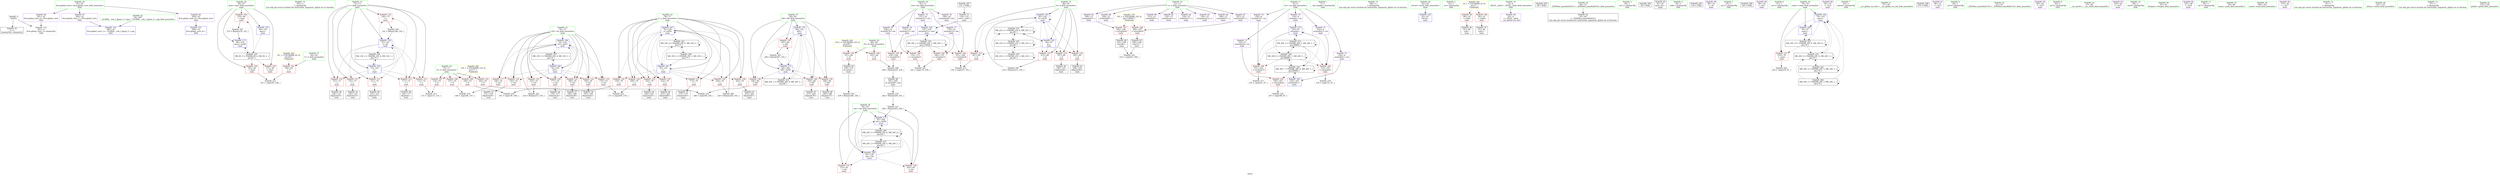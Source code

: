 digraph "SVFG" {
	label="SVFG";

	Node0x55c3a061fb90 [shape=record,color=grey,label="{NodeID: 0\nNullPtr}"];
	Node0x55c3a061fb90 -> Node0x55c3a06432d0[style=solid];
	Node0x55c3a061fb90 -> Node0x55c3a064a9b0[style=solid];
	Node0x55c3a0663a00 [shape=record,color=yellow,style=double,label="{NodeID: 263\n6V_1 = ENCHI(MR_6V_0)\npts\{65 \}\nFun[main]}"];
	Node0x55c3a0663a00 -> Node0x55c3a0643be0[style=dashed];
	Node0x55c3a0643840 [shape=record,color=purple,label="{NodeID: 97\n300\<--32\nllvm.global_ctors_1\<--llvm.global_ctors\nGlob }"];
	Node0x55c3a0643840 -> Node0x55c3a064a8b0[style=solid];
	Node0x55c3a0624350 [shape=record,color=green,label="{NodeID: 14\n103\<--1\n\<--dummyObj\nCan only get source location for instruction, argument, global var or function.}"];
	Node0x55c3a0644400 [shape=record,color=red,label="{NodeID: 111\n113\<--72\n\<--i\nmain\n}"];
	Node0x55c3a0644400 -> Node0x55c3a064f4e0[style=solid];
	Node0x55c3a0642740 [shape=record,color=green,label="{NodeID: 28\n66\<--67\nkase\<--kase_field_insensitive\nmain\n}"];
	Node0x55c3a0642740 -> Node0x55c3a0643cb0[style=solid];
	Node0x55c3a0642740 -> Node0x55c3a0643d80[style=solid];
	Node0x55c3a0642740 -> Node0x55c3a0643e50[style=solid];
	Node0x55c3a0642740 -> Node0x55c3a064ab80[style=solid];
	Node0x55c3a0642740 -> Node0x55c3a064ba20[style=solid];
	Node0x55c3a064ed60 [shape=record,color=grey,label="{NodeID: 208\n260 = Binary(255, 259, )\n}"];
	Node0x55c3a064ed60 -> Node0x55c3a0645390[style=solid];
	Node0x55c3a0649290 [shape=record,color=red,label="{NodeID: 125\n163\<--76\n\<--j\nmain\n}"];
	Node0x55c3a0649290 -> Node0x55c3a0644830[style=solid];
	Node0x55c3a06431d0 [shape=record,color=green,label="{NodeID: 42\n34\<--295\n_GLOBAL__sub_I_Aguin_0_1.cpp\<--_GLOBAL__sub_I_Aguin_0_1.cpp_field_insensitive\n}"];
	Node0x55c3a06431d0 -> Node0x55c3a064a8b0[style=solid];
	Node0x55c3a0650260 [shape=record,color=grey,label="{NodeID: 222\n210 = cmp(201, 209, )\n}"];
	Node0x55c3a0649df0 [shape=record,color=red,label="{NodeID: 139\n248\<--84\n\<--i69\nmain\n}"];
	Node0x55c3a0649df0 -> Node0x55c3a06451f0[style=solid];
	Node0x55c3a06449d0 [shape=record,color=black,label="{NodeID: 56\n178\<--177\nidxprom32\<--\nmain\n}"];
	Node0x55c3a064a9b0 [shape=record,color=blue, style = dotted,label="{NodeID: 153\n301\<--3\nllvm.global_ctors_2\<--dummyVal\nGlob }"];
	Node0x55c3a0645530 [shape=record,color=purple,label="{NodeID: 70\n119\<--8\narrayidx\<--vis\nmain\n}"];
	Node0x55c3a0645530 -> Node0x55c3a064ad20[style=solid];
	Node0x55c3a065f300 [shape=record,color=black,label="{NodeID: 250\nMR_22V_2 = PHI(MR_22V_3, MR_22V_1, )\npts\{81 \}\n}"];
	Node0x55c3a065f300 -> Node0x55c3a0659e00[style=dashed];
	Node0x55c3a065f300 -> Node0x55c3a065d000[style=dashed];
	Node0x55c3a065f300 -> Node0x55c3a065f300[style=dashed];
	Node0x55c3a064b540 [shape=record,color=blue,label="{NodeID: 167\n76\<--229\nj\<--inc64\nmain\n}"];
	Node0x55c3a064b540 -> Node0x55c3a06491c0[style=dashed];
	Node0x55c3a064b540 -> Node0x55c3a0649290[style=dashed];
	Node0x55c3a064b540 -> Node0x55c3a0649360[style=dashed];
	Node0x55c3a064b540 -> Node0x55c3a0649430[style=dashed];
	Node0x55c3a064b540 -> Node0x55c3a0649500[style=dashed];
	Node0x55c3a064b540 -> Node0x55c3a06495d0[style=dashed];
	Node0x55c3a064b540 -> Node0x55c3a06496a0[style=dashed];
	Node0x55c3a064b540 -> Node0x55c3a064b540[style=dashed];
	Node0x55c3a064b540 -> Node0x55c3a065c600[style=dashed];
	Node0x55c3a0646090 [shape=record,color=purple,label="{NodeID: 84\n196\<--12\narrayidx43\<--s\nmain\n}"];
	Node0x55c3a061fa70 [shape=record,color=green,label="{NodeID: 1\n7\<--1\n__dso_handle\<--dummyObj\nGlob }"];
	Node0x55c3a0643940 [shape=record,color=purple,label="{NodeID: 98\n301\<--32\nllvm.global_ctors_2\<--llvm.global_ctors\nGlob }"];
	Node0x55c3a0643940 -> Node0x55c3a064a9b0[style=solid];
	Node0x55c3a0624880 [shape=record,color=green,label="{NodeID: 15\n240\<--1\n\<--dummyObj\nCan only get source location for instruction, argument, global var or function.}"];
	Node0x55c3a06444d0 [shape=record,color=red,label="{NodeID: 112\n117\<--72\n\<--i\nmain\n}"];
	Node0x55c3a06444d0 -> Node0x55c3a0625480[style=solid];
	Node0x55c3a06427d0 [shape=record,color=green,label="{NodeID: 29\n68\<--69\nN\<--N_field_insensitive\nmain\n}"];
	Node0x55c3a06427d0 -> Node0x55c3a0643f20[style=solid];
	Node0x55c3a06427d0 -> Node0x55c3a0643ff0[style=solid];
	Node0x55c3a064eee0 [shape=record,color=grey,label="{NodeID: 209\n216 = Binary(215, 103, )\n}"];
	Node0x55c3a064eee0 -> Node0x55c3a064b3a0[style=solid];
	Node0x55c3a0649360 [shape=record,color=red,label="{NodeID: 126\n169\<--76\n\<--j\nmain\n}"];
	Node0x55c3a0649360 -> Node0x55c3a06503e0[style=solid];
	Node0x55c3a06432d0 [shape=record,color=black,label="{NodeID: 43\n2\<--3\ndummyVal\<--dummyVal\n}"];
	Node0x55c3a06503e0 [shape=record,color=grey,label="{NodeID: 223\n171 = cmp(169, 170, )\n}"];
	Node0x55c3a0649ec0 [shape=record,color=red,label="{NodeID: 140\n256\<--84\n\<--i69\nmain\n}"];
	Node0x55c3a0649ec0 -> Node0x55c3a06452c0[style=solid];
	Node0x55c3a0644aa0 [shape=record,color=black,label="{NodeID: 57\n189\<--188\nidxprom38\<--\nmain\n}"];
	Node0x55c3a064aab0 [shape=record,color=blue,label="{NodeID: 154\n62\<--87\nretval\<--\nmain\n}"];
	Node0x55c3a0645600 [shape=record,color=purple,label="{NodeID: 71\n152\<--8\narrayidx21\<--vis\nmain\n}"];
	Node0x55c3a0645600 -> Node0x55c3a064a060[style=solid];
	Node0x55c3a065f800 [shape=record,color=black,label="{NodeID: 251\nMR_24V_2 = PHI(MR_24V_4, MR_24V_1, )\npts\{83 \}\n}"];
	Node0x55c3a065f800 -> Node0x55c3a064b6e0[style=dashed];
	Node0x55c3a064b610 [shape=record,color=blue,label="{NodeID: 168\n74\<--234\ni16\<--inc67\nmain\n}"];
	Node0x55c3a064b610 -> Node0x55c3a0648c10[style=dashed];
	Node0x55c3a064b610 -> Node0x55c3a0648ce0[style=dashed];
	Node0x55c3a064b610 -> Node0x55c3a0648db0[style=dashed];
	Node0x55c3a064b610 -> Node0x55c3a0648e80[style=dashed];
	Node0x55c3a064b610 -> Node0x55c3a0648f50[style=dashed];
	Node0x55c3a064b610 -> Node0x55c3a0649020[style=dashed];
	Node0x55c3a064b610 -> Node0x55c3a06490f0[style=dashed];
	Node0x55c3a064b610 -> Node0x55c3a064b610[style=dashed];
	Node0x55c3a064b610 -> Node0x55c3a065e400[style=dashed];
	Node0x55c3a0646160 [shape=record,color=purple,label="{NodeID: 85\n199\<--12\narrayidx45\<--s\nmain\n}"];
	Node0x55c3a0646160 -> Node0x55c3a064a470[style=solid];
	Node0x55c3a0623ba0 [shape=record,color=green,label="{NodeID: 2\n14\<--1\n.str\<--dummyObj\nGlob }"];
	Node0x55c3a0663bc0 [shape=record,color=yellow,style=double,label="{NodeID: 265\n10V_1 = ENCHI(MR_10V_0)\npts\{69 \}\nFun[main]}"];
	Node0x55c3a0663bc0 -> Node0x55c3a0643f20[style=dashed];
	Node0x55c3a0663bc0 -> Node0x55c3a0643ff0[style=dashed];
	Node0x55c3a0643a40 [shape=record,color=red,label="{NodeID: 99\n88\<--18\n\<--stdin\nmain\n}"];
	Node0x55c3a0643a40 -> Node0x55c3a06435a0[style=solid];
	Node0x55c3a0624950 [shape=record,color=green,label="{NodeID: 16\n4\<--6\n_ZStL8__ioinit\<--_ZStL8__ioinit_field_insensitive\nGlob }"];
	Node0x55c3a0624950 -> Node0x55c3a0645460[style=solid];
	Node0x55c3a06445a0 [shape=record,color=red,label="{NodeID: 113\n121\<--72\n\<--i\nmain\n}"];
	Node0x55c3a06445a0 -> Node0x55c3a0625550[style=solid];
	Node0x55c3a0642860 [shape=record,color=green,label="{NodeID: 30\n70\<--71\nP\<--P_field_insensitive\nmain\n}"];
	Node0x55c3a0642860 -> Node0x55c3a06440c0[style=solid];
	Node0x55c3a0642860 -> Node0x55c3a0644190[style=solid];
	Node0x55c3a0642860 -> Node0x55c3a0644260[style=solid];
	Node0x55c3a0642860 -> Node0x55c3a0644330[style=solid];
	Node0x55c3a03a8f80 [shape=record,color=black,label="{NodeID: 293\n99 = PHI()\n}"];
	Node0x55c3a064f060 [shape=record,color=grey,label="{NodeID: 210\n262 = Binary(240, 261, )\n}"];
	Node0x55c3a064f060 -> Node0x55c3a064f1e0[style=solid];
	Node0x55c3a0649430 [shape=record,color=red,label="{NodeID: 127\n173\<--76\n\<--j\nmain\n}"];
	Node0x55c3a0649430 -> Node0x55c3a0644900[style=solid];
	Node0x55c3a06433d0 [shape=record,color=black,label="{NodeID: 44\n45\<--46\n\<--_ZNSt8ios_base4InitD1Ev\nCan only get source location for instruction, argument, global var or function.}"];
	Node0x55c3a0650560 [shape=record,color=grey,label="{NodeID: 224\n167 = cmp(166, 87, )\n}"];
	Node0x55c3a0649f90 [shape=record,color=red,label="{NodeID: 141\n267\<--84\n\<--i69\nmain\n}"];
	Node0x55c3a0649f90 -> Node0x55c3a064e960[style=solid];
	Node0x55c3a0644b70 [shape=record,color=black,label="{NodeID: 58\n195\<--194\nidxprom42\<--\nmain\n}"];
	Node0x55c3a064ab80 [shape=record,color=blue,label="{NodeID: 155\n66\<--103\nkase\<--\nmain\n}"];
	Node0x55c3a064ab80 -> Node0x55c3a065da00[style=dashed];
	Node0x55c3a06456d0 [shape=record,color=purple,label="{NodeID: 72\n165\<--8\narrayidx26\<--vis\nmain\n}"];
	Node0x55c3a06456d0 -> Node0x55c3a064a130[style=solid];
	Node0x55c3a065fd00 [shape=record,color=black,label="{NodeID: 252\nMR_26V_2 = PHI(MR_26V_4, MR_26V_1, )\npts\{85 \}\n}"];
	Node0x55c3a065fd00 -> Node0x55c3a064b7b0[style=dashed];
	Node0x55c3a064b6e0 [shape=record,color=blue,label="{NodeID: 169\n82\<--239\nans\<--shl\nmain\n}"];
	Node0x55c3a064b6e0 -> Node0x55c3a0649b80[style=dashed];
	Node0x55c3a064b6e0 -> Node0x55c3a0649c50[style=dashed];
	Node0x55c3a064b6e0 -> Node0x55c3a064b880[style=dashed];
	Node0x55c3a064b6e0 -> Node0x55c3a065f800[style=dashed];
	Node0x55c3a064b6e0 -> Node0x55c3a0662900[style=dashed];
	Node0x55c3a0646230 [shape=record,color=purple,label="{NodeID: 86\n204\<--12\narrayidx48\<--s\nmain\n}"];
	Node0x55c3a0623c30 [shape=record,color=green,label="{NodeID: 3\n16\<--1\n.str.1\<--dummyObj\nGlob }"];
	Node0x55c3a0663ca0 [shape=record,color=yellow,style=double,label="{NodeID: 266\n12V_1 = ENCHI(MR_12V_0)\npts\{71 \}\nFun[main]}"];
	Node0x55c3a0663ca0 -> Node0x55c3a06440c0[style=dashed];
	Node0x55c3a0663ca0 -> Node0x55c3a0644190[style=dashed];
	Node0x55c3a0663ca0 -> Node0x55c3a0644260[style=dashed];
	Node0x55c3a0663ca0 -> Node0x55c3a0644330[style=dashed];
	Node0x55c3a0643b10 [shape=record,color=red,label="{NodeID: 100\n94\<--23\n\<--stdout\nmain\n}"];
	Node0x55c3a0643b10 -> Node0x55c3a0643670[style=solid];
	Node0x55c3a0624a20 [shape=record,color=green,label="{NodeID: 17\n8\<--9\nvis\<--vis_field_insensitive\nGlob }"];
	Node0x55c3a0624a20 -> Node0x55c3a0645530[style=solid];
	Node0x55c3a0624a20 -> Node0x55c3a0645600[style=solid];
	Node0x55c3a0624a20 -> Node0x55c3a06456d0[style=solid];
	Node0x55c3a0624a20 -> Node0x55c3a06457a0[style=solid];
	Node0x55c3a0624a20 -> Node0x55c3a0645870[style=solid];
	Node0x55c3a0644670 [shape=record,color=red,label="{NodeID: 114\n127\<--72\n\<--i\nmain\n}"];
	Node0x55c3a0644670 -> Node0x55c3a0625620[style=solid];
	Node0x55c3a06428f0 [shape=record,color=green,label="{NodeID: 31\n72\<--73\ni\<--i_field_insensitive\nmain\n}"];
	Node0x55c3a06428f0 -> Node0x55c3a0644400[style=solid];
	Node0x55c3a06428f0 -> Node0x55c3a06444d0[style=solid];
	Node0x55c3a06428f0 -> Node0x55c3a06445a0[style=solid];
	Node0x55c3a06428f0 -> Node0x55c3a0644670[style=solid];
	Node0x55c3a06428f0 -> Node0x55c3a0648a70[style=solid];
	Node0x55c3a06428f0 -> Node0x55c3a0648b40[style=solid];
	Node0x55c3a06428f0 -> Node0x55c3a064ac50[style=solid];
	Node0x55c3a06428f0 -> Node0x55c3a064aec0[style=solid];
	Node0x55c3a06713f0 [shape=record,color=black,label="{NodeID: 294\n44 = PHI()\n}"];
	Node0x55c3a064f1e0 [shape=record,color=grey,label="{NodeID: 211\n264 = Binary(263, 262, )\n}"];
	Node0x55c3a064f1e0 -> Node0x55c3a064b880[style=solid];
	Node0x55c3a0649500 [shape=record,color=red,label="{NodeID: 128\n202\<--76\n\<--j\nmain\n}"];
	Node0x55c3a0649500 -> Node0x55c3a0644de0[style=solid];
	Node0x55c3a06434d0 [shape=record,color=black,label="{NodeID: 45\n61\<--87\nmain_ret\<--\nmain\n}"];
	Node0x55c3a064a060 [shape=record,color=red,label="{NodeID: 142\n153\<--152\n\<--arrayidx21\nmain\n}"];
	Node0x55c3a064a060 -> Node0x55c3a064fde0[style=solid];
	Node0x55c3a0644c40 [shape=record,color=black,label="{NodeID: 59\n198\<--197\nidxprom44\<--\nmain\n}"];
	Node0x55c3a064ac50 [shape=record,color=blue,label="{NodeID: 156\n72\<--103\ni\<--\nmain\n}"];
	Node0x55c3a064ac50 -> Node0x55c3a0644400[style=dashed];
	Node0x55c3a064ac50 -> Node0x55c3a06444d0[style=dashed];
	Node0x55c3a064ac50 -> Node0x55c3a06445a0[style=dashed];
	Node0x55c3a064ac50 -> Node0x55c3a0644670[style=dashed];
	Node0x55c3a064ac50 -> Node0x55c3a0648a70[style=dashed];
	Node0x55c3a064ac50 -> Node0x55c3a0648b40[style=dashed];
	Node0x55c3a064ac50 -> Node0x55c3a064aec0[style=dashed];
	Node0x55c3a064ac50 -> Node0x55c3a065df00[style=dashed];
	Node0x55c3a06457a0 [shape=record,color=purple,label="{NodeID: 73\n224\<--8\narrayidx61\<--vis\nmain\n}"];
	Node0x55c3a06457a0 -> Node0x55c3a064b470[style=solid];
	Node0x55c3a0660a10 [shape=record,color=black,label="{NodeID: 253\nMR_28V_2 = PHI(MR_28V_5, MR_28V_1, )\npts\{90000 \}\n}"];
	Node0x55c3a0660a10 -> Node0x55c3a064a060[style=dashed];
	Node0x55c3a0660a10 -> Node0x55c3a064a610[style=dashed];
	Node0x55c3a0660a10 -> Node0x55c3a064ad20[style=dashed];
	Node0x55c3a0660a10 -> Node0x55c3a065a300[style=dashed];
	Node0x55c3a0660a10 -> Node0x55c3a065d500[style=dashed];
	Node0x55c3a0660a10 -> Node0x55c3a0660a10[style=dashed];
	Node0x55c3a064b7b0 [shape=record,color=blue,label="{NodeID: 170\n84\<--103\ni69\<--\nmain\n}"];
	Node0x55c3a064b7b0 -> Node0x55c3a0649d20[style=dashed];
	Node0x55c3a064b7b0 -> Node0x55c3a0649df0[style=dashed];
	Node0x55c3a064b7b0 -> Node0x55c3a0649ec0[style=dashed];
	Node0x55c3a064b7b0 -> Node0x55c3a0649f90[style=dashed];
	Node0x55c3a064b7b0 -> Node0x55c3a064b950[style=dashed];
	Node0x55c3a064b7b0 -> Node0x55c3a065fd00[style=dashed];
	Node0x55c3a0646300 [shape=record,color=purple,label="{NodeID: 87\n207\<--12\narrayidx50\<--s\nmain\n}"];
	Node0x55c3a0646300 -> Node0x55c3a064a540[style=solid];
	Node0x55c3a0623cc0 [shape=record,color=green,label="{NodeID: 4\n18\<--1\nstdin\<--dummyObj\nGlob }"];
	Node0x55c3a0643be0 [shape=record,color=red,label="{NodeID: 101\n106\<--64\n\<--T\nmain\n}"];
	Node0x55c3a0643be0 -> Node0x55c3a064f360[style=solid];
	Node0x55c3a0624af0 [shape=record,color=green,label="{NodeID: 18\n10\<--11\nlen\<--len_field_insensitive\nGlob }"];
	Node0x55c3a0624af0 -> Node0x55c3a0645940[style=solid];
	Node0x55c3a0624af0 -> Node0x55c3a0645a10[style=solid];
	Node0x55c3a0624af0 -> Node0x55c3a0645ae0[style=solid];
	Node0x55c3a0624af0 -> Node0x55c3a0645bb0[style=solid];
	Node0x55c3a0624af0 -> Node0x55c3a0645c80[style=solid];
	Node0x55c3a0648a70 [shape=record,color=red,label="{NodeID: 115\n135\<--72\n\<--i\nmain\n}"];
	Node0x55c3a0648a70 -> Node0x55c3a06257c0[style=solid];
	Node0x55c3a0642980 [shape=record,color=green,label="{NodeID: 32\n74\<--75\ni16\<--i16_field_insensitive\nmain\n}"];
	Node0x55c3a0642980 -> Node0x55c3a0648c10[style=solid];
	Node0x55c3a0642980 -> Node0x55c3a0648ce0[style=solid];
	Node0x55c3a0642980 -> Node0x55c3a0648db0[style=solid];
	Node0x55c3a0642980 -> Node0x55c3a0648e80[style=solid];
	Node0x55c3a0642980 -> Node0x55c3a0648f50[style=solid];
	Node0x55c3a0642980 -> Node0x55c3a0649020[style=solid];
	Node0x55c3a0642980 -> Node0x55c3a06490f0[style=solid];
	Node0x55c3a0642980 -> Node0x55c3a064af90[style=solid];
	Node0x55c3a0642980 -> Node0x55c3a064b610[style=solid];
	Node0x55c3a06714f0 [shape=record,color=black,label="{NodeID: 295\n110 = PHI()\n}"];
	Node0x55c3a064f360 [shape=record,color=grey,label="{NodeID: 212\n107 = cmp(105, 106, )\n}"];
	Node0x55c3a06495d0 [shape=record,color=red,label="{NodeID: 129\n222\<--76\n\<--j\nmain\n}"];
	Node0x55c3a06495d0 -> Node0x55c3a0645050[style=solid];
	Node0x55c3a06435a0 [shape=record,color=black,label="{NodeID: 46\n91\<--88\ncall\<--\nmain\n}"];
	Node0x55c3a064a130 [shape=record,color=red,label="{NodeID: 143\n166\<--165\n\<--arrayidx26\nmain\n}"];
	Node0x55c3a064a130 -> Node0x55c3a0650560[style=solid];
	Node0x55c3a0644d10 [shape=record,color=black,label="{NodeID: 60\n201\<--200\nconv46\<--\nmain\n}"];
	Node0x55c3a0644d10 -> Node0x55c3a0650260[style=solid];
	Node0x55c3a064ad20 [shape=record,color=blue,label="{NodeID: 157\n119\<--87\narrayidx\<--\nmain\n}"];
	Node0x55c3a064ad20 -> Node0x55c3a064a060[style=dashed];
	Node0x55c3a064ad20 -> Node0x55c3a064a610[style=dashed];
	Node0x55c3a064ad20 -> Node0x55c3a064ad20[style=dashed];
	Node0x55c3a064ad20 -> Node0x55c3a065a300[style=dashed];
	Node0x55c3a064ad20 -> Node0x55c3a065d500[style=dashed];
	Node0x55c3a064ad20 -> Node0x55c3a0660a10[style=dashed];
	Node0x55c3a0645870 [shape=record,color=purple,label="{NodeID: 74\n250\<--8\narrayidx74\<--vis\nmain\n}"];
	Node0x55c3a0645870 -> Node0x55c3a064a610[style=solid];
	Node0x55c3a0660b00 [shape=record,color=black,label="{NodeID: 254\nMR_30V_2 = PHI(MR_30V_3, MR_30V_1, )\npts\{110000 \}\n}"];
	Node0x55c3a0660b00 -> Node0x55c3a064a200[style=dashed];
	Node0x55c3a0660b00 -> Node0x55c3a064a2d0[style=dashed];
	Node0x55c3a0660b00 -> Node0x55c3a064a3a0[style=dashed];
	Node0x55c3a0660b00 -> Node0x55c3a064a6e0[style=dashed];
	Node0x55c3a0660b00 -> Node0x55c3a064adf0[style=dashed];
	Node0x55c3a0660b00 -> Node0x55c3a0660b00[style=dashed];
	Node0x55c3a064b880 [shape=record,color=blue,label="{NodeID: 171\n82\<--264\nans\<--sub82\nmain\n}"];
	Node0x55c3a064b880 -> Node0x55c3a0662900[style=dashed];
	Node0x55c3a06463d0 [shape=record,color=purple,label="{NodeID: 88\n89\<--14\n\<--.str\nmain\n}"];
	Node0x55c3a0623d50 [shape=record,color=green,label="{NodeID: 5\n19\<--1\n.str.2\<--dummyObj\nGlob }"];
	Node0x55c3a0643cb0 [shape=record,color=red,label="{NodeID: 102\n105\<--66\n\<--kase\nmain\n}"];
	Node0x55c3a0643cb0 -> Node0x55c3a064f360[style=solid];
	Node0x55c3a0624bc0 [shape=record,color=green,label="{NodeID: 19\n12\<--13\ns\<--s_field_insensitive\nGlob }"];
	Node0x55c3a0624bc0 -> Node0x55c3a0645d50[style=solid];
	Node0x55c3a0624bc0 -> Node0x55c3a0645e20[style=solid];
	Node0x55c3a0624bc0 -> Node0x55c3a0645ef0[style=solid];
	Node0x55c3a0624bc0 -> Node0x55c3a0645fc0[style=solid];
	Node0x55c3a0624bc0 -> Node0x55c3a0646090[style=solid];
	Node0x55c3a0624bc0 -> Node0x55c3a0646160[style=solid];
	Node0x55c3a0624bc0 -> Node0x55c3a0646230[style=solid];
	Node0x55c3a0624bc0 -> Node0x55c3a0646300[style=solid];
	Node0x55c3a0648b40 [shape=record,color=red,label="{NodeID: 116\n140\<--72\n\<--i\nmain\n}"];
	Node0x55c3a0648b40 -> Node0x55c3a0647830[style=solid];
	Node0x55c3a0642a50 [shape=record,color=green,label="{NodeID: 33\n76\<--77\nj\<--j_field_insensitive\nmain\n}"];
	Node0x55c3a0642a50 -> Node0x55c3a06491c0[style=solid];
	Node0x55c3a0642a50 -> Node0x55c3a0649290[style=solid];
	Node0x55c3a0642a50 -> Node0x55c3a0649360[style=solid];
	Node0x55c3a0642a50 -> Node0x55c3a0649430[style=solid];
	Node0x55c3a0642a50 -> Node0x55c3a0649500[style=solid];
	Node0x55c3a0642a50 -> Node0x55c3a06495d0[style=solid];
	Node0x55c3a0642a50 -> Node0x55c3a06496a0[style=solid];
	Node0x55c3a0642a50 -> Node0x55c3a064b060[style=solid];
	Node0x55c3a0642a50 -> Node0x55c3a064b540[style=solid];
	Node0x55c3a06715f0 [shape=record,color=black,label="{NodeID: 296\n126 = PHI()\n}"];
	Node0x55c3a064f4e0 [shape=record,color=grey,label="{NodeID: 213\n115 = cmp(113, 114, )\n}"];
	Node0x55c3a06496a0 [shape=record,color=red,label="{NodeID: 130\n228\<--76\n\<--j\nmain\n}"];
	Node0x55c3a06496a0 -> Node0x55c3a064ea60[style=solid];
	Node0x55c3a0643670 [shape=record,color=black,label="{NodeID: 47\n97\<--94\ncall1\<--\nmain\n}"];
	Node0x55c3a064a200 [shape=record,color=red,label="{NodeID: 144\n176\<--175\n\<--arrayidx31\nmain\n}"];
	Node0x55c3a064a200 -> Node0x55c3a06500e0[style=solid];
	Node0x55c3a0644de0 [shape=record,color=black,label="{NodeID: 61\n203\<--202\nidxprom47\<--\nmain\n}"];
	Node0x55c3a065c600 [shape=record,color=black,label="{NodeID: 241\nMR_18V_4 = PHI(MR_18V_6, MR_18V_3, )\npts\{77 \}\n}"];
	Node0x55c3a065c600 -> Node0x55c3a064b060[style=dashed];
	Node0x55c3a065c600 -> Node0x55c3a065c600[style=dashed];
	Node0x55c3a065c600 -> Node0x55c3a065e900[style=dashed];
	Node0x55c3a064adf0 [shape=record,color=blue,label="{NodeID: 158\n137\<--134\narrayidx15\<--conv\nmain\n}"];
	Node0x55c3a064adf0 -> Node0x55c3a064a200[style=dashed];
	Node0x55c3a064adf0 -> Node0x55c3a064a2d0[style=dashed];
	Node0x55c3a064adf0 -> Node0x55c3a064a3a0[style=dashed];
	Node0x55c3a064adf0 -> Node0x55c3a064a6e0[style=dashed];
	Node0x55c3a064adf0 -> Node0x55c3a064adf0[style=dashed];
	Node0x55c3a064adf0 -> Node0x55c3a0660b00[style=dashed];
	Node0x55c3a0645940 [shape=record,color=purple,label="{NodeID: 75\n137\<--10\narrayidx15\<--len\nmain\n}"];
	Node0x55c3a0645940 -> Node0x55c3a064adf0[style=solid];
	Node0x55c3a064b950 [shape=record,color=blue,label="{NodeID: 172\n84\<--268\ni69\<--inc84\nmain\n}"];
	Node0x55c3a064b950 -> Node0x55c3a0649d20[style=dashed];
	Node0x55c3a064b950 -> Node0x55c3a0649df0[style=dashed];
	Node0x55c3a064b950 -> Node0x55c3a0649ec0[style=dashed];
	Node0x55c3a064b950 -> Node0x55c3a0649f90[style=dashed];
	Node0x55c3a064b950 -> Node0x55c3a064b950[style=dashed];
	Node0x55c3a064b950 -> Node0x55c3a065fd00[style=dashed];
	Node0x55c3a06464a0 [shape=record,color=purple,label="{NodeID: 89\n90\<--16\n\<--.str.1\nmain\n}"];
	Node0x55c3a0624d70 [shape=record,color=green,label="{NodeID: 6\n21\<--1\n.str.3\<--dummyObj\nGlob }"];
	Node0x55c3a0643d80 [shape=record,color=red,label="{NodeID: 103\n271\<--66\n\<--kase\nmain\n}"];
	Node0x55c3a0624c90 [shape=record,color=green,label="{NodeID: 20\n32\<--36\nllvm.global_ctors\<--llvm.global_ctors_field_insensitive\nGlob }"];
	Node0x55c3a0624c90 -> Node0x55c3a0643740[style=solid];
	Node0x55c3a0624c90 -> Node0x55c3a0643840[style=solid];
	Node0x55c3a0624c90 -> Node0x55c3a0643940[style=solid];
	Node0x55c3a0648c10 [shape=record,color=red,label="{NodeID: 117\n146\<--74\n\<--i16\nmain\n}"];
	Node0x55c3a0648c10 -> Node0x55c3a064f960[style=solid];
	Node0x55c3a0642b20 [shape=record,color=green,label="{NodeID: 34\n78\<--79\nsame\<--same_field_insensitive\nmain\n}"];
	Node0x55c3a0642b20 -> Node0x55c3a0649770[style=solid];
	Node0x55c3a0642b20 -> Node0x55c3a064b130[style=solid];
	Node0x55c3a0642b20 -> Node0x55c3a064b2d0[style=solid];
	Node0x55c3a06716f0 [shape=record,color=black,label="{NodeID: 297\n131 = PHI()\n}"];
	Node0x55c3a06716f0 -> Node0x55c3a06256f0[style=solid];
	Node0x55c3a064f660 [shape=record,color=grey,label="{NodeID: 214\n246 = cmp(244, 245, )\n}"];
	Node0x55c3a0649770 [shape=record,color=red,label="{NodeID: 131\n219\<--78\n\<--same\nmain\n}"];
	Node0x55c3a0649770 -> Node0x55c3a064ff60[style=solid];
	Node0x55c3a0625480 [shape=record,color=black,label="{NodeID: 48\n118\<--117\nidxprom\<--\nmain\n}"];
	Node0x55c3a064a2d0 [shape=record,color=red,label="{NodeID: 145\n180\<--179\n\<--arrayidx33\nmain\n}"];
	Node0x55c3a064a2d0 -> Node0x55c3a06500e0[style=solid];
	Node0x55c3a0644eb0 [shape=record,color=black,label="{NodeID: 62\n206\<--205\nidxprom49\<--\nmain\n}"];
	Node0x55c3a065cb00 [shape=record,color=black,label="{NodeID: 242\nMR_20V_4 = PHI(MR_20V_5, MR_20V_3, )\npts\{79 \}\n}"];
	Node0x55c3a065cb00 -> Node0x55c3a064b130[style=dashed];
	Node0x55c3a065cb00 -> Node0x55c3a065a800[style=dashed];
	Node0x55c3a065cb00 -> Node0x55c3a065cb00[style=dashed];
	Node0x55c3a065cb00 -> Node0x55c3a065ee00[style=dashed];
	Node0x55c3a064aec0 [shape=record,color=blue,label="{NodeID: 159\n72\<--141\ni\<--inc\nmain\n}"];
	Node0x55c3a064aec0 -> Node0x55c3a0644400[style=dashed];
	Node0x55c3a064aec0 -> Node0x55c3a06444d0[style=dashed];
	Node0x55c3a064aec0 -> Node0x55c3a06445a0[style=dashed];
	Node0x55c3a064aec0 -> Node0x55c3a0644670[style=dashed];
	Node0x55c3a064aec0 -> Node0x55c3a0648a70[style=dashed];
	Node0x55c3a064aec0 -> Node0x55c3a0648b40[style=dashed];
	Node0x55c3a064aec0 -> Node0x55c3a064aec0[style=dashed];
	Node0x55c3a064aec0 -> Node0x55c3a065df00[style=dashed];
	Node0x55c3a0645a10 [shape=record,color=purple,label="{NodeID: 76\n175\<--10\narrayidx31\<--len\nmain\n}"];
	Node0x55c3a0645a10 -> Node0x55c3a064a200[style=solid];
	Node0x55c3a064ba20 [shape=record,color=blue,label="{NodeID: 173\n66\<--279\nkase\<--inc88\nmain\n}"];
	Node0x55c3a064ba20 -> Node0x55c3a065da00[style=dashed];
	Node0x55c3a0646570 [shape=record,color=purple,label="{NodeID: 90\n95\<--19\n\<--.str.2\nmain\n}"];
	Node0x55c3a0624e00 [shape=record,color=green,label="{NodeID: 7\n23\<--1\nstdout\<--dummyObj\nGlob }"];
	Node0x55c3a0643e50 [shape=record,color=red,label="{NodeID: 104\n278\<--66\n\<--kase\nmain\n}"];
	Node0x55c3a0643e50 -> Node0x55c3a064ebe0[style=solid];
	Node0x55c3a0620310 [shape=record,color=green,label="{NodeID: 21\n37\<--38\n__cxx_global_var_init\<--__cxx_global_var_init_field_insensitive\n}"];
	Node0x55c3a0648ce0 [shape=record,color=red,label="{NodeID: 118\n150\<--74\n\<--i16\nmain\n}"];
	Node0x55c3a0648ce0 -> Node0x55c3a0644760[style=solid];
	Node0x55c3a0642bf0 [shape=record,color=green,label="{NodeID: 35\n80\<--81\nk\<--k_field_insensitive\nmain\n}"];
	Node0x55c3a0642bf0 -> Node0x55c3a0649840[style=solid];
	Node0x55c3a0642bf0 -> Node0x55c3a0649910[style=solid];
	Node0x55c3a0642bf0 -> Node0x55c3a06499e0[style=solid];
	Node0x55c3a0642bf0 -> Node0x55c3a0649ab0[style=solid];
	Node0x55c3a0642bf0 -> Node0x55c3a064b200[style=solid];
	Node0x55c3a0642bf0 -> Node0x55c3a064b3a0[style=solid];
	Node0x55c3a0671f90 [shape=record,color=black,label="{NodeID: 298\n274 = PHI()\n}"];
	Node0x55c3a064f7e0 [shape=record,color=grey,label="{NodeID: 215\n192 = cmp(187, 191, )\n}"];
	Node0x55c3a0649840 [shape=record,color=red,label="{NodeID: 132\n187\<--80\n\<--k\nmain\n}"];
	Node0x55c3a0649840 -> Node0x55c3a064f7e0[style=solid];
	Node0x55c3a0625550 [shape=record,color=black,label="{NodeID: 49\n122\<--121\nidxprom7\<--\nmain\n}"];
	Node0x55c3a064a3a0 [shape=record,color=red,label="{NodeID: 146\n191\<--190\n\<--arrayidx39\nmain\n}"];
	Node0x55c3a064a3a0 -> Node0x55c3a064f7e0[style=solid];
	Node0x55c3a0644f80 [shape=record,color=black,label="{NodeID: 63\n209\<--208\nconv51\<--\nmain\n}"];
	Node0x55c3a0644f80 -> Node0x55c3a0650260[style=solid];
	Node0x55c3a065d000 [shape=record,color=black,label="{NodeID: 243\nMR_22V_4 = PHI(MR_22V_5, MR_22V_3, )\npts\{81 \}\n}"];
	Node0x55c3a065d000 -> Node0x55c3a0659e00[style=dashed];
	Node0x55c3a065d000 -> Node0x55c3a065d000[style=dashed];
	Node0x55c3a065d000 -> Node0x55c3a065f300[style=dashed];
	Node0x55c3a064af90 [shape=record,color=blue,label="{NodeID: 160\n74\<--103\ni16\<--\nmain\n}"];
	Node0x55c3a064af90 -> Node0x55c3a0648c10[style=dashed];
	Node0x55c3a064af90 -> Node0x55c3a0648ce0[style=dashed];
	Node0x55c3a064af90 -> Node0x55c3a0648db0[style=dashed];
	Node0x55c3a064af90 -> Node0x55c3a0648e80[style=dashed];
	Node0x55c3a064af90 -> Node0x55c3a0648f50[style=dashed];
	Node0x55c3a064af90 -> Node0x55c3a0649020[style=dashed];
	Node0x55c3a064af90 -> Node0x55c3a06490f0[style=dashed];
	Node0x55c3a064af90 -> Node0x55c3a064b610[style=dashed];
	Node0x55c3a064af90 -> Node0x55c3a065e400[style=dashed];
	Node0x55c3a0645ae0 [shape=record,color=purple,label="{NodeID: 77\n179\<--10\narrayidx33\<--len\nmain\n}"];
	Node0x55c3a0645ae0 -> Node0x55c3a064a2d0[style=solid];
	Node0x55c3a0646640 [shape=record,color=purple,label="{NodeID: 91\n96\<--21\n\<--.str.3\nmain\n}"];
	Node0x55c3a0624e90 [shape=record,color=green,label="{NodeID: 8\n24\<--1\n.str.4\<--dummyObj\nGlob }"];
	Node0x55c3a0643f20 [shape=record,color=red,label="{NodeID: 105\n237\<--68\n\<--N\nmain\n}"];
	Node0x55c3a0643f20 -> Node0x55c3a0645120[style=solid];
	Node0x55c3a06203e0 [shape=record,color=green,label="{NodeID: 22\n41\<--42\n_ZNSt8ios_base4InitC1Ev\<--_ZNSt8ios_base4InitC1Ev_field_insensitive\n}"];
	Node0x55c3a0647530 [shape=record,color=grey,label="{NodeID: 202\n239 = Binary(240, 238, )\n}"];
	Node0x55c3a0647530 -> Node0x55c3a064b6e0[style=solid];
	Node0x55c3a0648db0 [shape=record,color=red,label="{NodeID: 119\n170\<--74\n\<--i16\nmain\n}"];
	Node0x55c3a0648db0 -> Node0x55c3a06503e0[style=solid];
	Node0x55c3a0642cc0 [shape=record,color=green,label="{NodeID: 36\n82\<--83\nans\<--ans_field_insensitive\nmain\n}"];
	Node0x55c3a0642cc0 -> Node0x55c3a0649b80[style=solid];
	Node0x55c3a0642cc0 -> Node0x55c3a0649c50[style=solid];
	Node0x55c3a0642cc0 -> Node0x55c3a064b6e0[style=solid];
	Node0x55c3a0642cc0 -> Node0x55c3a064b880[style=solid];
	Node0x55c3a064f960 [shape=record,color=grey,label="{NodeID: 216\n148 = cmp(146, 147, )\n}"];
	Node0x55c3a0649910 [shape=record,color=red,label="{NodeID: 133\n197\<--80\n\<--k\nmain\n}"];
	Node0x55c3a0649910 -> Node0x55c3a0644c40[style=solid];
	Node0x55c3a0625620 [shape=record,color=black,label="{NodeID: 50\n128\<--127\nidxprom10\<--\nmain\n}"];
	Node0x55c3a064a470 [shape=record,color=red,label="{NodeID: 147\n200\<--199\n\<--arrayidx45\nmain\n}"];
	Node0x55c3a064a470 -> Node0x55c3a0644d10[style=solid];
	Node0x55c3a0645050 [shape=record,color=black,label="{NodeID: 64\n223\<--222\nidxprom60\<--\nmain\n}"];
	Node0x55c3a065d500 [shape=record,color=black,label="{NodeID: 244\nMR_28V_6 = PHI(MR_28V_7, MR_28V_5, )\npts\{90000 \}\n}"];
	Node0x55c3a065d500 -> Node0x55c3a064a060[style=dashed];
	Node0x55c3a065d500 -> Node0x55c3a064a610[style=dashed];
	Node0x55c3a065d500 -> Node0x55c3a065a300[style=dashed];
	Node0x55c3a065d500 -> Node0x55c3a065d500[style=dashed];
	Node0x55c3a065d500 -> Node0x55c3a0660a10[style=dashed];
	Node0x55c3a064b060 [shape=record,color=blue,label="{NodeID: 161\n76\<--103\nj\<--\nmain\n}"];
	Node0x55c3a064b060 -> Node0x55c3a06491c0[style=dashed];
	Node0x55c3a064b060 -> Node0x55c3a0649290[style=dashed];
	Node0x55c3a064b060 -> Node0x55c3a0649360[style=dashed];
	Node0x55c3a064b060 -> Node0x55c3a0649430[style=dashed];
	Node0x55c3a064b060 -> Node0x55c3a0649500[style=dashed];
	Node0x55c3a064b060 -> Node0x55c3a06495d0[style=dashed];
	Node0x55c3a064b060 -> Node0x55c3a06496a0[style=dashed];
	Node0x55c3a064b060 -> Node0x55c3a064b540[style=dashed];
	Node0x55c3a064b060 -> Node0x55c3a065c600[style=dashed];
	Node0x55c3a0645bb0 [shape=record,color=purple,label="{NodeID: 78\n190\<--10\narrayidx39\<--len\nmain\n}"];
	Node0x55c3a0645bb0 -> Node0x55c3a064a3a0[style=solid];
	Node0x55c3a0646710 [shape=record,color=purple,label="{NodeID: 92\n98\<--24\n\<--.str.4\nmain\n}"];
	Node0x55c3a0624f20 [shape=record,color=green,label="{NodeID: 9\n26\<--1\n.str.5\<--dummyObj\nGlob }"];
	Node0x55c3a0643ff0 [shape=record,color=red,label="{NodeID: 106\n255\<--68\n\<--N\nmain\n}"];
	Node0x55c3a0643ff0 -> Node0x55c3a064ed60[style=solid];
	Node0x55c3a06204b0 [shape=record,color=green,label="{NodeID: 23\n47\<--48\n__cxa_atexit\<--__cxa_atexit_field_insensitive\n}"];
	Node0x55c3a06476b0 [shape=record,color=grey,label="{NodeID: 203\n234 = Binary(233, 103, )\n}"];
	Node0x55c3a06476b0 -> Node0x55c3a064b610[style=solid];
	Node0x55c3a0648e80 [shape=record,color=red,label="{NodeID: 120\n177\<--74\n\<--i16\nmain\n}"];
	Node0x55c3a0648e80 -> Node0x55c3a06449d0[style=solid];
	Node0x55c3a0642d90 [shape=record,color=green,label="{NodeID: 37\n84\<--85\ni69\<--i69_field_insensitive\nmain\n}"];
	Node0x55c3a0642d90 -> Node0x55c3a0649d20[style=solid];
	Node0x55c3a0642d90 -> Node0x55c3a0649df0[style=solid];
	Node0x55c3a0642d90 -> Node0x55c3a0649ec0[style=solid];
	Node0x55c3a0642d90 -> Node0x55c3a0649f90[style=solid];
	Node0x55c3a0642d90 -> Node0x55c3a064b7b0[style=solid];
	Node0x55c3a0642d90 -> Node0x55c3a064b950[style=solid];
	Node0x55c3a064fae0 [shape=record,color=grey,label="{NodeID: 217\n252 = cmp(251, 87, )\n}"];
	Node0x55c3a06499e0 [shape=record,color=red,label="{NodeID: 134\n205\<--80\n\<--k\nmain\n}"];
	Node0x55c3a06499e0 -> Node0x55c3a0644eb0[style=solid];
	Node0x55c3a06256f0 [shape=record,color=black,label="{NodeID: 51\n134\<--131\nconv\<--call13\nmain\n}"];
	Node0x55c3a06256f0 -> Node0x55c3a064adf0[style=solid];
	Node0x55c3a064a540 [shape=record,color=red,label="{NodeID: 148\n208\<--207\n\<--arrayidx50\nmain\n}"];
	Node0x55c3a064a540 -> Node0x55c3a0644f80[style=solid];
	Node0x55c3a0645120 [shape=record,color=black,label="{NodeID: 65\n238\<--237\nsh_prom\<--\nmain\n}"];
	Node0x55c3a0645120 -> Node0x55c3a0647530[style=solid];
	Node0x55c3a065da00 [shape=record,color=black,label="{NodeID: 245\nMR_8V_3 = PHI(MR_8V_4, MR_8V_2, )\npts\{67 \}\n}"];
	Node0x55c3a065da00 -> Node0x55c3a0643cb0[style=dashed];
	Node0x55c3a065da00 -> Node0x55c3a0643d80[style=dashed];
	Node0x55c3a065da00 -> Node0x55c3a0643e50[style=dashed];
	Node0x55c3a065da00 -> Node0x55c3a064ba20[style=dashed];
	Node0x55c3a064b130 [shape=record,color=blue,label="{NodeID: 162\n78\<--103\nsame\<--\nmain\n}"];
	Node0x55c3a064b130 -> Node0x55c3a0649770[style=dashed];
	Node0x55c3a064b130 -> Node0x55c3a064b2d0[style=dashed];
	Node0x55c3a064b130 -> Node0x55c3a065a800[style=dashed];
	Node0x55c3a064b130 -> Node0x55c3a0662400[style=dashed];
	Node0x55c3a0645c80 [shape=record,color=purple,label="{NodeID: 79\n258\<--10\narrayidx79\<--len\nmain\n}"];
	Node0x55c3a0645c80 -> Node0x55c3a064a6e0[style=solid];
	Node0x55c3a0662400 [shape=record,color=black,label="{NodeID: 259\nMR_20V_10 = PHI(MR_20V_9, MR_20V_8, )\npts\{79 \}\n}"];
	Node0x55c3a0662400 -> Node0x55c3a0649770[style=dashed];
	Node0x55c3a0662400 -> Node0x55c3a064b2d0[style=dashed];
	Node0x55c3a0662400 -> Node0x55c3a065a800[style=dashed];
	Node0x55c3a0662400 -> Node0x55c3a0662400[style=dashed];
	Node0x55c3a06467e0 [shape=record,color=purple,label="{NodeID: 93\n109\<--26\n\<--.str.5\nmain\n}"];
	Node0x55c3a0624fb0 [shape=record,color=green,label="{NodeID: 10\n28\<--1\n.str.6\<--dummyObj\nGlob }"];
	Node0x55c3a06440c0 [shape=record,color=red,label="{NodeID: 107\n114\<--70\n\<--P\nmain\n}"];
	Node0x55c3a06440c0 -> Node0x55c3a064f4e0[style=solid];
	Node0x55c3a0620580 [shape=record,color=green,label="{NodeID: 24\n46\<--52\n_ZNSt8ios_base4InitD1Ev\<--_ZNSt8ios_base4InitD1Ev_field_insensitive\n}"];
	Node0x55c3a0620580 -> Node0x55c3a06433d0[style=solid];
	Node0x55c3a0647830 [shape=record,color=grey,label="{NodeID: 204\n141 = Binary(140, 103, )\n}"];
	Node0x55c3a0647830 -> Node0x55c3a064aec0[style=solid];
	Node0x55c3a0648f50 [shape=record,color=red,label="{NodeID: 121\n188\<--74\n\<--i16\nmain\n}"];
	Node0x55c3a0648f50 -> Node0x55c3a0644aa0[style=solid];
	Node0x55c3a0642e60 [shape=record,color=green,label="{NodeID: 38\n92\<--93\nfreopen\<--freopen_field_insensitive\n}"];
	Node0x55c3a064fc60 [shape=record,color=grey,label="{NodeID: 218\n161 = cmp(159, 160, )\n}"];
	Node0x55c3a0649ab0 [shape=record,color=red,label="{NodeID: 135\n215\<--80\n\<--k\nmain\n}"];
	Node0x55c3a0649ab0 -> Node0x55c3a064eee0[style=solid];
	Node0x55c3a06257c0 [shape=record,color=black,label="{NodeID: 52\n136\<--135\nidxprom14\<--\nmain\n}"];
	Node0x55c3a064a610 [shape=record,color=red,label="{NodeID: 149\n251\<--250\n\<--arrayidx74\nmain\n}"];
	Node0x55c3a064a610 -> Node0x55c3a064fae0[style=solid];
	Node0x55c3a06451f0 [shape=record,color=black,label="{NodeID: 66\n249\<--248\nidxprom73\<--\nmain\n}"];
	Node0x55c3a065df00 [shape=record,color=black,label="{NodeID: 246\nMR_14V_2 = PHI(MR_14V_4, MR_14V_1, )\npts\{73 \}\n}"];
	Node0x55c3a065df00 -> Node0x55c3a064ac50[style=dashed];
	Node0x55c3a064b200 [shape=record,color=blue,label="{NodeID: 163\n80\<--87\nk\<--\nmain\n}"];
	Node0x55c3a064b200 -> Node0x55c3a0649840[style=dashed];
	Node0x55c3a064b200 -> Node0x55c3a0649910[style=dashed];
	Node0x55c3a064b200 -> Node0x55c3a06499e0[style=dashed];
	Node0x55c3a064b200 -> Node0x55c3a0649ab0[style=dashed];
	Node0x55c3a064b200 -> Node0x55c3a064b3a0[style=dashed];
	Node0x55c3a064b200 -> Node0x55c3a0659e00[style=dashed];
	Node0x55c3a0645d50 [shape=record,color=purple,label="{NodeID: 80\n123\<--12\narrayidx8\<--s\nmain\n}"];
	Node0x55c3a0662900 [shape=record,color=black,label="{NodeID: 260\nMR_24V_5 = PHI(MR_24V_6, MR_24V_4, )\npts\{83 \}\n}"];
	Node0x55c3a0662900 -> Node0x55c3a0649b80[style=dashed];
	Node0x55c3a0662900 -> Node0x55c3a0649c50[style=dashed];
	Node0x55c3a0662900 -> Node0x55c3a064b880[style=dashed];
	Node0x55c3a0662900 -> Node0x55c3a065f800[style=dashed];
	Node0x55c3a0662900 -> Node0x55c3a0662900[style=dashed];
	Node0x55c3a06468b0 [shape=record,color=purple,label="{NodeID: 94\n125\<--28\n\<--.str.6\nmain\n}"];
	Node0x55c3a06240e0 [shape=record,color=green,label="{NodeID: 11\n30\<--1\n.str.7\<--dummyObj\nGlob }"];
	Node0x55c3a0644190 [shape=record,color=red,label="{NodeID: 108\n147\<--70\n\<--P\nmain\n}"];
	Node0x55c3a0644190 -> Node0x55c3a064f960[style=solid];
	Node0x55c3a0620650 [shape=record,color=green,label="{NodeID: 25\n59\<--60\nmain\<--main_field_insensitive\n}"];
	Node0x55c3a064e960 [shape=record,color=grey,label="{NodeID: 205\n268 = Binary(267, 103, )\n}"];
	Node0x55c3a064e960 -> Node0x55c3a064b950[style=solid];
	Node0x55c3a0649020 [shape=record,color=red,label="{NodeID: 122\n194\<--74\n\<--i16\nmain\n}"];
	Node0x55c3a0649020 -> Node0x55c3a0644b70[style=solid];
	Node0x55c3a0642f30 [shape=record,color=green,label="{NodeID: 39\n100\<--101\nscanf\<--scanf_field_insensitive\n}"];
	Node0x55c3a064fde0 [shape=record,color=grey,label="{NodeID: 219\n154 = cmp(153, 87, )\n}"];
	Node0x55c3a0649b80 [shape=record,color=red,label="{NodeID: 136\n263\<--82\n\<--ans\nmain\n}"];
	Node0x55c3a0649b80 -> Node0x55c3a064f1e0[style=solid];
	Node0x55c3a0644760 [shape=record,color=black,label="{NodeID: 53\n151\<--150\nidxprom20\<--\nmain\n}"];
	Node0x55c3a0659e00 [shape=record,color=black,label="{NodeID: 233\nMR_22V_5 = PHI(MR_22V_6, MR_22V_3, )\npts\{81 \}\n}"];
	Node0x55c3a0659e00 -> Node0x55c3a064b200[style=dashed];
	Node0x55c3a0659e00 -> Node0x55c3a0659e00[style=dashed];
	Node0x55c3a0659e00 -> Node0x55c3a065d000[style=dashed];
	Node0x55c3a064a6e0 [shape=record,color=red,label="{NodeID: 150\n259\<--258\n\<--arrayidx79\nmain\n}"];
	Node0x55c3a064a6e0 -> Node0x55c3a064ed60[style=solid];
	Node0x55c3a06452c0 [shape=record,color=black,label="{NodeID: 67\n257\<--256\nidxprom78\<--\nmain\n}"];
	Node0x55c3a065e400 [shape=record,color=black,label="{NodeID: 247\nMR_16V_2 = PHI(MR_16V_4, MR_16V_1, )\npts\{75 \}\n}"];
	Node0x55c3a065e400 -> Node0x55c3a064af90[style=dashed];
	Node0x55c3a064b2d0 [shape=record,color=blue,label="{NodeID: 164\n78\<--87\nsame\<--\nmain\n}"];
	Node0x55c3a064b2d0 -> Node0x55c3a0662400[style=dashed];
	Node0x55c3a0645e20 [shape=record,color=purple,label="{NodeID: 81\n124\<--12\narraydecay\<--s\nmain\n}"];
	Node0x55c3a0662e00 [shape=record,color=yellow,style=double,label="{NodeID: 261\n2V_1 = ENCHI(MR_2V_0)\npts\{1 \}\nFun[main]}"];
	Node0x55c3a0662e00 -> Node0x55c3a0643a40[style=dashed];
	Node0x55c3a0662e00 -> Node0x55c3a0643b10[style=dashed];
	Node0x55c3a0646980 [shape=record,color=purple,label="{NodeID: 95\n273\<--30\n\<--.str.7\nmain\n}"];
	Node0x55c3a06241b0 [shape=record,color=green,label="{NodeID: 12\n33\<--1\n\<--dummyObj\nCan only get source location for instruction, argument, global var or function.}"];
	Node0x55c3a0644260 [shape=record,color=red,label="{NodeID: 109\n160\<--70\n\<--P\nmain\n}"];
	Node0x55c3a0644260 -> Node0x55c3a064fc60[style=solid];
	Node0x55c3a0620720 [shape=record,color=green,label="{NodeID: 26\n62\<--63\nretval\<--retval_field_insensitive\nmain\n}"];
	Node0x55c3a0620720 -> Node0x55c3a064aab0[style=solid];
	Node0x55c3a064ea60 [shape=record,color=grey,label="{NodeID: 206\n229 = Binary(228, 103, )\n}"];
	Node0x55c3a064ea60 -> Node0x55c3a064b540[style=solid];
	Node0x55c3a06490f0 [shape=record,color=red,label="{NodeID: 123\n233\<--74\n\<--i16\nmain\n}"];
	Node0x55c3a06490f0 -> Node0x55c3a06476b0[style=solid];
	Node0x55c3a0643000 [shape=record,color=green,label="{NodeID: 40\n132\<--133\nstrlen\<--strlen_field_insensitive\n}"];
	Node0x55c3a064ff60 [shape=record,color=grey,label="{NodeID: 220\n220 = cmp(219, 87, )\n}"];
	Node0x55c3a0649c50 [shape=record,color=red,label="{NodeID: 137\n272\<--82\n\<--ans\nmain\n}"];
	Node0x55c3a0644830 [shape=record,color=black,label="{NodeID: 54\n164\<--163\nidxprom25\<--\nmain\n}"];
	Node0x55c3a065a300 [shape=record,color=black,label="{NodeID: 234\nMR_28V_7 = PHI(MR_28V_8, MR_28V_5, )\npts\{90000 \}\n}"];
	Node0x55c3a065a300 -> Node0x55c3a064a130[style=dashed];
	Node0x55c3a065a300 -> Node0x55c3a064b470[style=dashed];
	Node0x55c3a065a300 -> Node0x55c3a065a300[style=dashed];
	Node0x55c3a065a300 -> Node0x55c3a065d500[style=dashed];
	Node0x55c3a064a7b0 [shape=record,color=blue,label="{NodeID: 151\n299\<--33\nllvm.global_ctors_0\<--\nGlob }"];
	Node0x55c3a0645390 [shape=record,color=black,label="{NodeID: 68\n261\<--260\nsh_prom80\<--sub\nmain\n}"];
	Node0x55c3a0645390 -> Node0x55c3a064f060[style=solid];
	Node0x55c3a065e900 [shape=record,color=black,label="{NodeID: 248\nMR_18V_2 = PHI(MR_18V_3, MR_18V_1, )\npts\{77 \}\n}"];
	Node0x55c3a065e900 -> Node0x55c3a064b060[style=dashed];
	Node0x55c3a065e900 -> Node0x55c3a065c600[style=dashed];
	Node0x55c3a065e900 -> Node0x55c3a065e900[style=dashed];
	Node0x55c3a064b3a0 [shape=record,color=blue,label="{NodeID: 165\n80\<--216\nk\<--inc56\nmain\n}"];
	Node0x55c3a064b3a0 -> Node0x55c3a0649840[style=dashed];
	Node0x55c3a064b3a0 -> Node0x55c3a0649910[style=dashed];
	Node0x55c3a064b3a0 -> Node0x55c3a06499e0[style=dashed];
	Node0x55c3a064b3a0 -> Node0x55c3a0649ab0[style=dashed];
	Node0x55c3a064b3a0 -> Node0x55c3a064b3a0[style=dashed];
	Node0x55c3a064b3a0 -> Node0x55c3a0659e00[style=dashed];
	Node0x55c3a0645ef0 [shape=record,color=purple,label="{NodeID: 82\n129\<--12\narrayidx11\<--s\nmain\n}"];
	Node0x55c3a0643740 [shape=record,color=purple,label="{NodeID: 96\n299\<--32\nllvm.global_ctors_0\<--llvm.global_ctors\nGlob }"];
	Node0x55c3a0643740 -> Node0x55c3a064a7b0[style=solid];
	Node0x55c3a0624280 [shape=record,color=green,label="{NodeID: 13\n87\<--1\n\<--dummyObj\nCan only get source location for instruction, argument, global var or function.}"];
	Node0x55c3a0664560 [shape=record,color=yellow,style=double,label="{NodeID: 276\n32V_1 = ENCHI(MR_32V_0)\npts\{130000 \}\nFun[main]}"];
	Node0x55c3a0664560 -> Node0x55c3a064a470[style=dashed];
	Node0x55c3a0664560 -> Node0x55c3a064a540[style=dashed];
	Node0x55c3a0644330 [shape=record,color=red,label="{NodeID: 110\n245\<--70\n\<--P\nmain\n}"];
	Node0x55c3a0644330 -> Node0x55c3a064f660[style=solid];
	Node0x55c3a06426b0 [shape=record,color=green,label="{NodeID: 27\n64\<--65\nT\<--T_field_insensitive\nmain\n}"];
	Node0x55c3a06426b0 -> Node0x55c3a0643be0[style=solid];
	Node0x55c3a064ebe0 [shape=record,color=grey,label="{NodeID: 207\n279 = Binary(278, 103, )\n}"];
	Node0x55c3a064ebe0 -> Node0x55c3a064ba20[style=solid];
	Node0x55c3a06491c0 [shape=record,color=red,label="{NodeID: 124\n159\<--76\n\<--j\nmain\n}"];
	Node0x55c3a06491c0 -> Node0x55c3a064fc60[style=solid];
	Node0x55c3a06430d0 [shape=record,color=green,label="{NodeID: 41\n275\<--276\nprintf\<--printf_field_insensitive\n}"];
	Node0x55c3a06500e0 [shape=record,color=grey,label="{NodeID: 221\n181 = cmp(176, 180, )\n}"];
	Node0x55c3a0649d20 [shape=record,color=red,label="{NodeID: 138\n244\<--84\n\<--i69\nmain\n}"];
	Node0x55c3a0649d20 -> Node0x55c3a064f660[style=solid];
	Node0x55c3a0644900 [shape=record,color=black,label="{NodeID: 55\n174\<--173\nidxprom30\<--\nmain\n}"];
	Node0x55c3a065a800 [shape=record,color=black,label="{NodeID: 235\nMR_20V_6 = PHI(MR_20V_8, MR_20V_5, )\npts\{79 \}\n}"];
	Node0x55c3a065a800 -> Node0x55c3a064b130[style=dashed];
	Node0x55c3a065a800 -> Node0x55c3a065a800[style=dashed];
	Node0x55c3a065a800 -> Node0x55c3a065cb00[style=dashed];
	Node0x55c3a064a8b0 [shape=record,color=blue,label="{NodeID: 152\n300\<--34\nllvm.global_ctors_1\<--_GLOBAL__sub_I_Aguin_0_1.cpp\nGlob }"];
	Node0x55c3a0645460 [shape=record,color=purple,label="{NodeID: 69\n43\<--4\n\<--_ZStL8__ioinit\n__cxx_global_var_init\n}"];
	Node0x55c3a065ee00 [shape=record,color=black,label="{NodeID: 249\nMR_20V_2 = PHI(MR_20V_3, MR_20V_1, )\npts\{79 \}\n}"];
	Node0x55c3a065ee00 -> Node0x55c3a064b130[style=dashed];
	Node0x55c3a065ee00 -> Node0x55c3a065a800[style=dashed];
	Node0x55c3a065ee00 -> Node0x55c3a065cb00[style=dashed];
	Node0x55c3a065ee00 -> Node0x55c3a065ee00[style=dashed];
	Node0x55c3a064b470 [shape=record,color=blue,label="{NodeID: 166\n224\<--103\narrayidx61\<--\nmain\n}"];
	Node0x55c3a064b470 -> Node0x55c3a065a300[style=dashed];
	Node0x55c3a0645fc0 [shape=record,color=purple,label="{NodeID: 83\n130\<--12\narraydecay12\<--s\nmain\n}"];
}
